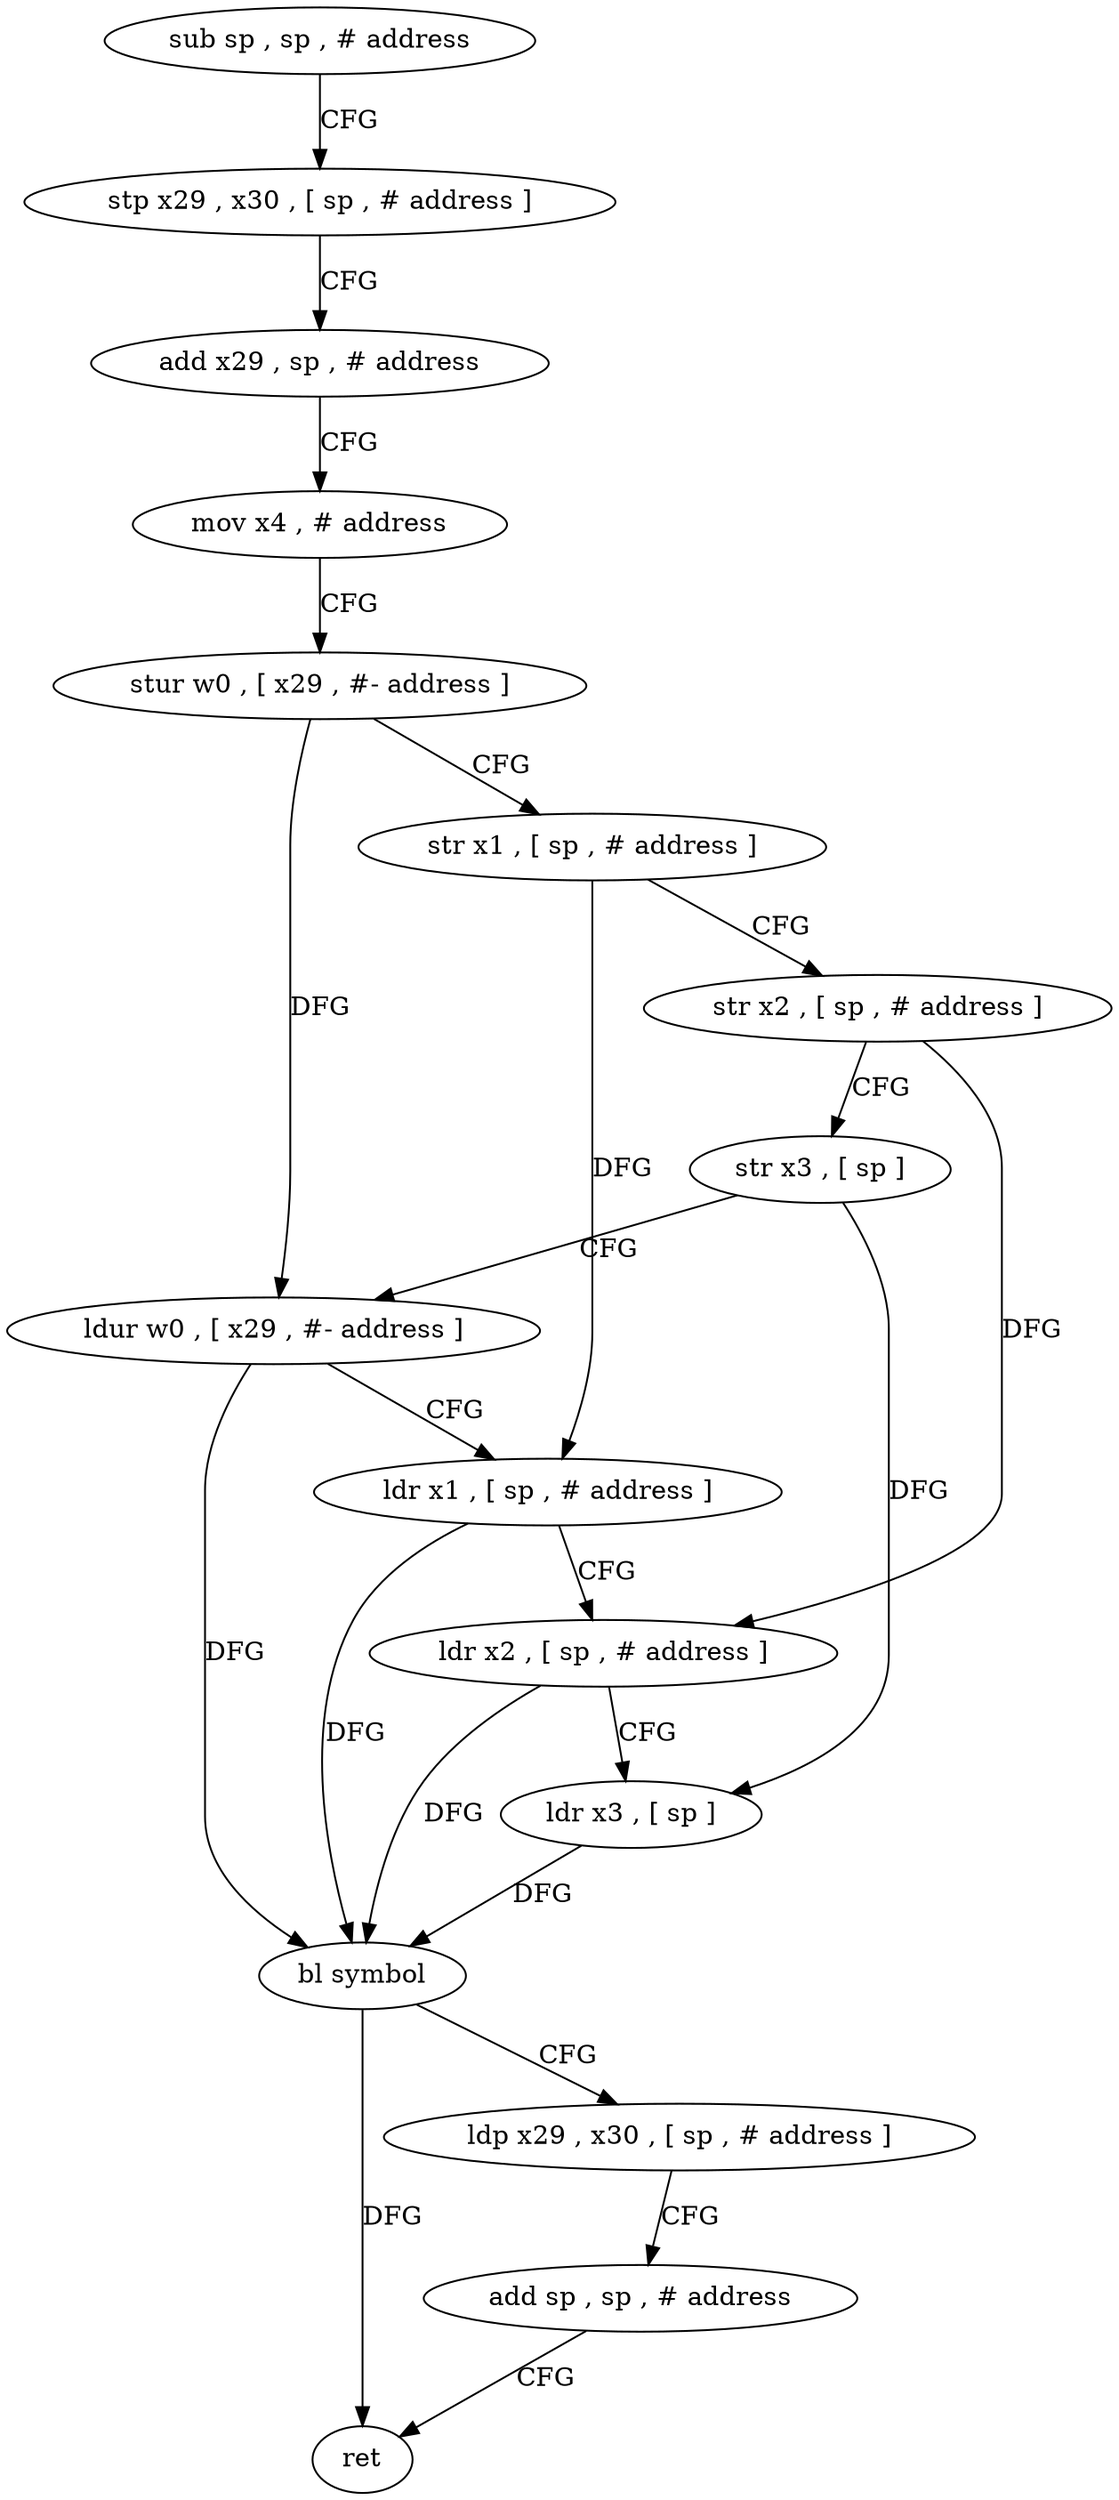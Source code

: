 digraph "func" {
"4220804" [label = "sub sp , sp , # address" ]
"4220808" [label = "stp x29 , x30 , [ sp , # address ]" ]
"4220812" [label = "add x29 , sp , # address" ]
"4220816" [label = "mov x4 , # address" ]
"4220820" [label = "stur w0 , [ x29 , #- address ]" ]
"4220824" [label = "str x1 , [ sp , # address ]" ]
"4220828" [label = "str x2 , [ sp , # address ]" ]
"4220832" [label = "str x3 , [ sp ]" ]
"4220836" [label = "ldur w0 , [ x29 , #- address ]" ]
"4220840" [label = "ldr x1 , [ sp , # address ]" ]
"4220844" [label = "ldr x2 , [ sp , # address ]" ]
"4220848" [label = "ldr x3 , [ sp ]" ]
"4220852" [label = "bl symbol" ]
"4220856" [label = "ldp x29 , x30 , [ sp , # address ]" ]
"4220860" [label = "add sp , sp , # address" ]
"4220864" [label = "ret" ]
"4220804" -> "4220808" [ label = "CFG" ]
"4220808" -> "4220812" [ label = "CFG" ]
"4220812" -> "4220816" [ label = "CFG" ]
"4220816" -> "4220820" [ label = "CFG" ]
"4220820" -> "4220824" [ label = "CFG" ]
"4220820" -> "4220836" [ label = "DFG" ]
"4220824" -> "4220828" [ label = "CFG" ]
"4220824" -> "4220840" [ label = "DFG" ]
"4220828" -> "4220832" [ label = "CFG" ]
"4220828" -> "4220844" [ label = "DFG" ]
"4220832" -> "4220836" [ label = "CFG" ]
"4220832" -> "4220848" [ label = "DFG" ]
"4220836" -> "4220840" [ label = "CFG" ]
"4220836" -> "4220852" [ label = "DFG" ]
"4220840" -> "4220844" [ label = "CFG" ]
"4220840" -> "4220852" [ label = "DFG" ]
"4220844" -> "4220848" [ label = "CFG" ]
"4220844" -> "4220852" [ label = "DFG" ]
"4220848" -> "4220852" [ label = "DFG" ]
"4220852" -> "4220856" [ label = "CFG" ]
"4220852" -> "4220864" [ label = "DFG" ]
"4220856" -> "4220860" [ label = "CFG" ]
"4220860" -> "4220864" [ label = "CFG" ]
}
